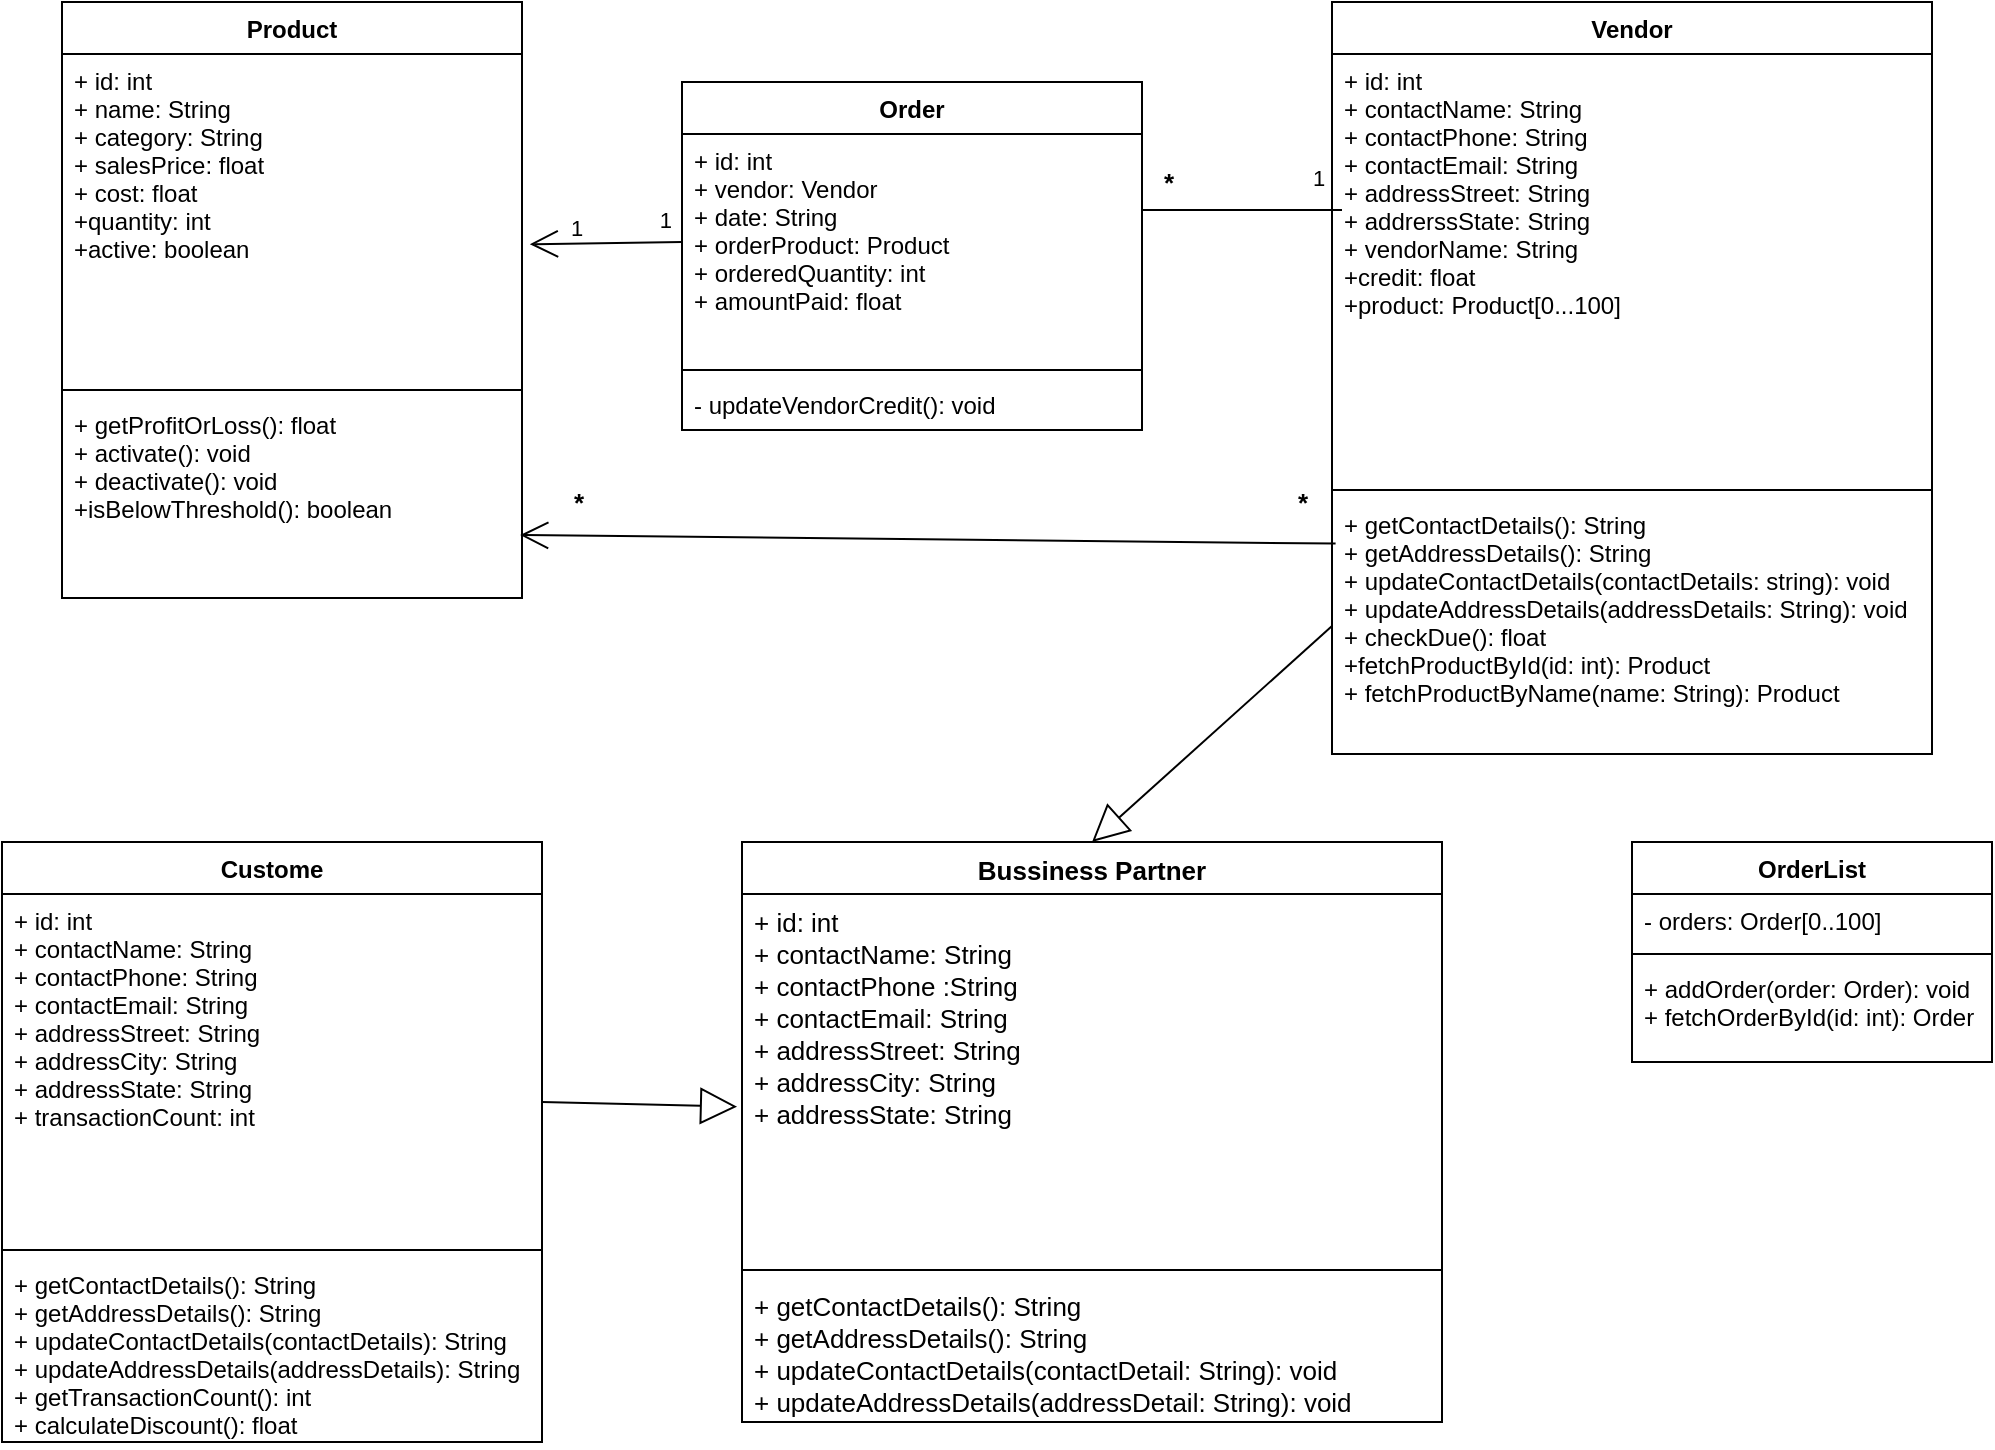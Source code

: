 <mxfile version="16.4.5" type="github"><diagram id="x1rQlzW42sjCAib7o9QV" name="Page-1"><mxGraphModel dx="1235" dy="1986" grid="1" gridSize="10" guides="1" tooltips="1" connect="1" arrows="1" fold="1" page="1" pageScale="1" pageWidth="850" pageHeight="1100" math="0" shadow="0"><root><mxCell id="0"/><mxCell id="1" parent="0"/><mxCell id="4vt9VN0zpXeL7rYxbLUE-1" value="Product" style="swimlane;fontStyle=1;align=center;verticalAlign=top;childLayout=stackLayout;horizontal=1;startSize=26;horizontalStack=0;resizeParent=1;resizeParentMax=0;resizeLast=0;collapsible=1;marginBottom=0;" vertex="1" parent="1"><mxGeometry x="490" y="-1000" width="230" height="298" as="geometry"/></mxCell><mxCell id="4vt9VN0zpXeL7rYxbLUE-2" value="+ id: int&#10;+ name: String&#10;+ category: String&#10;+ salesPrice: float&#10;+ cost: float&#10;+quantity: int&#10;+active: boolean" style="text;strokeColor=none;fillColor=none;align=left;verticalAlign=top;spacingLeft=4;spacingRight=4;overflow=hidden;rotatable=0;points=[[0,0.5],[1,0.5]];portConstraint=eastwest;" vertex="1" parent="4vt9VN0zpXeL7rYxbLUE-1"><mxGeometry y="26" width="230" height="164" as="geometry"/></mxCell><mxCell id="4vt9VN0zpXeL7rYxbLUE-3" value="" style="line;strokeWidth=1;fillColor=none;align=left;verticalAlign=middle;spacingTop=-1;spacingLeft=3;spacingRight=3;rotatable=0;labelPosition=right;points=[];portConstraint=eastwest;" vertex="1" parent="4vt9VN0zpXeL7rYxbLUE-1"><mxGeometry y="190" width="230" height="8" as="geometry"/></mxCell><mxCell id="4vt9VN0zpXeL7rYxbLUE-4" value="+ getProfitOrLoss(): float&#10;+ activate(): void&#10;+ deactivate(): void&#10;+isBelowThreshold(): boolean" style="text;strokeColor=none;fillColor=none;align=left;verticalAlign=top;spacingLeft=4;spacingRight=4;overflow=hidden;rotatable=0;points=[[0,0.5],[1,0.5]];portConstraint=eastwest;" vertex="1" parent="4vt9VN0zpXeL7rYxbLUE-1"><mxGeometry y="198" width="230" height="100" as="geometry"/></mxCell><mxCell id="4vt9VN0zpXeL7rYxbLUE-5" value="Order" style="swimlane;fontStyle=1;align=center;verticalAlign=top;childLayout=stackLayout;horizontal=1;startSize=26;horizontalStack=0;resizeParent=1;resizeParentMax=0;resizeLast=0;collapsible=1;marginBottom=0;" vertex="1" parent="1"><mxGeometry x="800" y="-960" width="230" height="174" as="geometry"/></mxCell><mxCell id="4vt9VN0zpXeL7rYxbLUE-6" value="+ id: int&#10;+ vendor: Vendor&#10;+ date: String&#10;+ orderProduct: Product&#10;+ orderedQuantity: int&#10;+ amountPaid: float" style="text;strokeColor=none;fillColor=none;align=left;verticalAlign=top;spacingLeft=4;spacingRight=4;overflow=hidden;rotatable=0;points=[[0,0.5],[1,0.5]];portConstraint=eastwest;" vertex="1" parent="4vt9VN0zpXeL7rYxbLUE-5"><mxGeometry y="26" width="230" height="114" as="geometry"/></mxCell><mxCell id="4vt9VN0zpXeL7rYxbLUE-7" value="" style="line;strokeWidth=1;fillColor=none;align=left;verticalAlign=middle;spacingTop=-1;spacingLeft=3;spacingRight=3;rotatable=0;labelPosition=right;points=[];portConstraint=eastwest;" vertex="1" parent="4vt9VN0zpXeL7rYxbLUE-5"><mxGeometry y="140" width="230" height="8" as="geometry"/></mxCell><mxCell id="4vt9VN0zpXeL7rYxbLUE-8" value="- updateVendorCredit(): void" style="text;strokeColor=none;fillColor=none;align=left;verticalAlign=top;spacingLeft=4;spacingRight=4;overflow=hidden;rotatable=0;points=[[0,0.5],[1,0.5]];portConstraint=eastwest;" vertex="1" parent="4vt9VN0zpXeL7rYxbLUE-5"><mxGeometry y="148" width="230" height="26" as="geometry"/></mxCell><mxCell id="4vt9VN0zpXeL7rYxbLUE-9" value="Custome" style="swimlane;fontStyle=1;align=center;verticalAlign=top;childLayout=stackLayout;horizontal=1;startSize=26;horizontalStack=0;resizeParent=1;resizeParentMax=0;resizeLast=0;collapsible=1;marginBottom=0;" vertex="1" parent="1"><mxGeometry x="460" y="-580" width="270" height="300" as="geometry"/></mxCell><mxCell id="4vt9VN0zpXeL7rYxbLUE-10" value="+ id: int&#10;+ contactName: String&#10;+ contactPhone: String&#10;+ contactEmail: String&#10;+ addressStreet: String&#10;+ addressCity: String&#10;+ addressState: String&#10;+ transactionCount: int" style="text;strokeColor=none;fillColor=none;align=left;verticalAlign=top;spacingLeft=4;spacingRight=4;overflow=hidden;rotatable=0;points=[[0,0.5],[1,0.5]];portConstraint=eastwest;" vertex="1" parent="4vt9VN0zpXeL7rYxbLUE-9"><mxGeometry y="26" width="270" height="174" as="geometry"/></mxCell><mxCell id="4vt9VN0zpXeL7rYxbLUE-49" value="" style="endArrow=block;endSize=16;endFill=0;html=1;rounded=0;fontSize=13;entryX=-0.007;entryY=0.578;entryDx=0;entryDy=0;entryPerimeter=0;" edge="1" parent="4vt9VN0zpXeL7rYxbLUE-9" target="4vt9VN0zpXeL7rYxbLUE-46"><mxGeometry width="160" relative="1" as="geometry"><mxPoint x="270" y="130" as="sourcePoint"/><mxPoint x="410" y="130" as="targetPoint"/></mxGeometry></mxCell><mxCell id="4vt9VN0zpXeL7rYxbLUE-11" value="" style="line;strokeWidth=1;fillColor=none;align=left;verticalAlign=middle;spacingTop=-1;spacingLeft=3;spacingRight=3;rotatable=0;labelPosition=right;points=[];portConstraint=eastwest;" vertex="1" parent="4vt9VN0zpXeL7rYxbLUE-9"><mxGeometry y="200" width="270" height="8" as="geometry"/></mxCell><mxCell id="4vt9VN0zpXeL7rYxbLUE-12" value="+ getContactDetails(): String&#10;+ getAddressDetails(): String&#10;+ updateContactDetails(contactDetails): String&#10;+ updateAddressDetails(addressDetails): String&#10;+ getTransactionCount(): int&#10;+ calculateDiscount(): float" style="text;strokeColor=none;fillColor=none;align=left;verticalAlign=top;spacingLeft=4;spacingRight=4;overflow=hidden;rotatable=0;points=[[0,0.5],[1,0.5]];portConstraint=eastwest;" vertex="1" parent="4vt9VN0zpXeL7rYxbLUE-9"><mxGeometry y="208" width="270" height="92" as="geometry"/></mxCell><mxCell id="4vt9VN0zpXeL7rYxbLUE-13" value="Vendor" style="swimlane;fontStyle=1;align=center;verticalAlign=top;childLayout=stackLayout;horizontal=1;startSize=26;horizontalStack=0;resizeParent=1;resizeParentMax=0;resizeLast=0;collapsible=1;marginBottom=0;" vertex="1" parent="1"><mxGeometry x="1125" y="-1000" width="300" height="376" as="geometry"/></mxCell><mxCell id="4vt9VN0zpXeL7rYxbLUE-14" value="+ id: int&#10;+ contactName: String&#10;+ contactPhone: String&#10;+ contactEmail: String&#10;+ addressStreet: String&#10;+ addrerssState: String&#10;+ vendorName: String&#10;+credit: float&#10;+product: Product[0...100]" style="text;strokeColor=none;fillColor=none;align=left;verticalAlign=top;spacingLeft=4;spacingRight=4;overflow=hidden;rotatable=0;points=[[0,0.5],[1,0.5]];portConstraint=eastwest;" vertex="1" parent="4vt9VN0zpXeL7rYxbLUE-13"><mxGeometry y="26" width="300" height="214" as="geometry"/></mxCell><mxCell id="4vt9VN0zpXeL7rYxbLUE-15" value="" style="line;strokeWidth=1;fillColor=none;align=left;verticalAlign=middle;spacingTop=-1;spacingLeft=3;spacingRight=3;rotatable=0;labelPosition=right;points=[];portConstraint=eastwest;" vertex="1" parent="4vt9VN0zpXeL7rYxbLUE-13"><mxGeometry y="240" width="300" height="8" as="geometry"/></mxCell><mxCell id="4vt9VN0zpXeL7rYxbLUE-16" value="+ getContactDetails(): String&#10;+ getAddressDetails(): String&#10;+ updateContactDetails(contactDetails: string): void&#10;+ updateAddressDetails(addressDetails: String): void&#10;+ checkDue(): float&#10;+fetchProductById(id: int): Product&#10;+ fetchProductByName(name: String): Product&#10;" style="text;strokeColor=none;fillColor=none;align=left;verticalAlign=top;spacingLeft=4;spacingRight=4;overflow=hidden;rotatable=0;points=[[0,0.5],[1,0.5]];portConstraint=eastwest;" vertex="1" parent="4vt9VN0zpXeL7rYxbLUE-13"><mxGeometry y="248" width="300" height="128" as="geometry"/></mxCell><mxCell id="4vt9VN0zpXeL7rYxbLUE-17" value="OrderList" style="swimlane;fontStyle=1;align=center;verticalAlign=top;childLayout=stackLayout;horizontal=1;startSize=26;horizontalStack=0;resizeParent=1;resizeParentMax=0;resizeLast=0;collapsible=1;marginBottom=0;" vertex="1" parent="1"><mxGeometry x="1275" y="-580" width="180" height="110" as="geometry"/></mxCell><mxCell id="4vt9VN0zpXeL7rYxbLUE-18" value="- orders: Order[0..100]" style="text;strokeColor=none;fillColor=none;align=left;verticalAlign=top;spacingLeft=4;spacingRight=4;overflow=hidden;rotatable=0;points=[[0,0.5],[1,0.5]];portConstraint=eastwest;" vertex="1" parent="4vt9VN0zpXeL7rYxbLUE-17"><mxGeometry y="26" width="180" height="26" as="geometry"/></mxCell><mxCell id="4vt9VN0zpXeL7rYxbLUE-19" value="" style="line;strokeWidth=1;fillColor=none;align=left;verticalAlign=middle;spacingTop=-1;spacingLeft=3;spacingRight=3;rotatable=0;labelPosition=right;points=[];portConstraint=eastwest;" vertex="1" parent="4vt9VN0zpXeL7rYxbLUE-17"><mxGeometry y="52" width="180" height="8" as="geometry"/></mxCell><mxCell id="4vt9VN0zpXeL7rYxbLUE-20" value="+ addOrder(order: Order): void&#10;+ fetchOrderById(id: int): Order" style="text;strokeColor=none;fillColor=none;align=left;verticalAlign=top;spacingLeft=4;spacingRight=4;overflow=hidden;rotatable=0;points=[[0,0.5],[1,0.5]];portConstraint=eastwest;" vertex="1" parent="4vt9VN0zpXeL7rYxbLUE-17"><mxGeometry y="60" width="180" height="50" as="geometry"/></mxCell><mxCell id="4vt9VN0zpXeL7rYxbLUE-24" value="" style="endArrow=open;endFill=1;endSize=12;html=1;rounded=0;entryX=1.017;entryY=0.58;entryDx=0;entryDy=0;entryPerimeter=0;align=left;" edge="1" parent="1" target="4vt9VN0zpXeL7rYxbLUE-2"><mxGeometry width="160" relative="1" as="geometry"><mxPoint x="800" y="-880" as="sourcePoint"/><mxPoint x="410" y="360" as="targetPoint"/></mxGeometry></mxCell><mxCell id="4vt9VN0zpXeL7rYxbLUE-36" value="1" style="edgeLabel;html=1;align=center;verticalAlign=middle;resizable=0;points=[];" vertex="1" connectable="0" parent="4vt9VN0zpXeL7rYxbLUE-24"><mxGeometry x="0.394" y="-8" relative="1" as="geometry"><mxPoint as="offset"/></mxGeometry></mxCell><mxCell id="4vt9VN0zpXeL7rYxbLUE-39" value="&lt;p style=&quot;line-height: 1.1&quot;&gt;1&lt;/p&gt;" style="edgeLabel;html=1;align=right;verticalAlign=middle;resizable=0;points=[];spacing=0;labelBorderColor=none;labelBackgroundColor=none;" vertex="1" connectable="0" parent="4vt9VN0zpXeL7rYxbLUE-24"><mxGeometry x="-0.752" y="-6" relative="1" as="geometry"><mxPoint x="3" y="-5" as="offset"/></mxGeometry></mxCell><mxCell id="4vt9VN0zpXeL7rYxbLUE-29" value="" style="endArrow=open;endFill=1;endSize=12;html=1;rounded=0;entryX=0.996;entryY=0.685;entryDx=0;entryDy=0;entryPerimeter=0;exitX=0.006;exitY=0.178;exitDx=0;exitDy=0;exitPerimeter=0;" edge="1" parent="1" source="4vt9VN0zpXeL7rYxbLUE-16" target="4vt9VN0zpXeL7rYxbLUE-4"><mxGeometry width="160" relative="1" as="geometry"><mxPoint x="870" y="-700" as="sourcePoint"/><mxPoint x="1030" y="-700" as="targetPoint"/><Array as="points"/></mxGeometry></mxCell><mxCell id="4vt9VN0zpXeL7rYxbLUE-35" value="" style="line;strokeWidth=1;fillColor=none;align=left;verticalAlign=middle;spacingTop=-1;spacingLeft=3;spacingRight=3;rotatable=0;labelPosition=right;points=[];portConstraint=eastwest;" vertex="1" parent="1"><mxGeometry x="1030" y="-900" width="100" height="8" as="geometry"/></mxCell><mxCell id="4vt9VN0zpXeL7rYxbLUE-41" value="&lt;b&gt;&lt;font style=&quot;font-size: 13px&quot;&gt;*&lt;/font&gt;&lt;/b&gt;" style="text;html=1;align=center;verticalAlign=middle;resizable=0;points=[];autosize=1;strokeColor=none;fillColor=none;spacingRight=0;spacingLeft=5;" vertex="1" parent="1"><mxGeometry x="1025" y="-920" width="30" height="20" as="geometry"/></mxCell><mxCell id="4vt9VN0zpXeL7rYxbLUE-42" value="&lt;b style=&quot;font-size: 12px&quot;&gt;&lt;font style=&quot;font-size: 13px&quot;&gt;*&lt;/font&gt;&lt;/b&gt;" style="text;html=1;align=center;verticalAlign=middle;resizable=0;points=[];autosize=1;strokeColor=none;fillColor=none;fontSize=13;" vertex="1" parent="1"><mxGeometry x="1100" y="-760" width="20" height="20" as="geometry"/></mxCell><mxCell id="4vt9VN0zpXeL7rYxbLUE-43" value="&lt;b&gt;&lt;font style=&quot;font-size: 13px&quot;&gt;*&lt;/font&gt;&lt;/b&gt;" style="text;html=1;align=center;verticalAlign=middle;resizable=0;points=[];autosize=1;strokeColor=none;fillColor=none;spacingRight=0;spacingLeft=5;" vertex="1" parent="1"><mxGeometry x="730" y="-760" width="30" height="20" as="geometry"/></mxCell><mxCell id="4vt9VN0zpXeL7rYxbLUE-44" value="1" style="edgeLabel;html=1;align=center;verticalAlign=middle;resizable=0;points=[];" vertex="1" connectable="0" parent="1"><mxGeometry x="1090" y="-920" as="geometry"><mxPoint x="28" y="8" as="offset"/></mxGeometry></mxCell><mxCell id="4vt9VN0zpXeL7rYxbLUE-45" value="Bussiness Partner" style="swimlane;fontStyle=1;align=center;verticalAlign=top;childLayout=stackLayout;horizontal=1;startSize=26;horizontalStack=0;resizeParent=1;resizeParentMax=0;resizeLast=0;collapsible=1;marginBottom=0;labelBackgroundColor=none;labelBorderColor=none;fontSize=13;" vertex="1" parent="1"><mxGeometry x="830" y="-580" width="350" height="290" as="geometry"/></mxCell><mxCell id="4vt9VN0zpXeL7rYxbLUE-46" value="+ id: int&#10;+ contactName: String&#10;+ contactPhone :String&#10;+ contactEmail: String&#10;+ addressStreet: String&#10;+ addressCity: String&#10;+ addressState: String " style="text;strokeColor=none;fillColor=none;align=left;verticalAlign=top;spacingLeft=4;spacingRight=4;overflow=hidden;rotatable=0;points=[[0,0.5],[1,0.5]];portConstraint=eastwest;labelBackgroundColor=none;labelBorderColor=none;fontSize=13;" vertex="1" parent="4vt9VN0zpXeL7rYxbLUE-45"><mxGeometry y="26" width="350" height="184" as="geometry"/></mxCell><mxCell id="4vt9VN0zpXeL7rYxbLUE-47" value="" style="line;strokeWidth=1;fillColor=none;align=left;verticalAlign=middle;spacingTop=-1;spacingLeft=3;spacingRight=3;rotatable=0;labelPosition=right;points=[];portConstraint=eastwest;labelBackgroundColor=none;labelBorderColor=none;fontSize=13;" vertex="1" parent="4vt9VN0zpXeL7rYxbLUE-45"><mxGeometry y="210" width="350" height="8" as="geometry"/></mxCell><mxCell id="4vt9VN0zpXeL7rYxbLUE-48" value="+ getContactDetails(): String&#10;+ getAddressDetails(): String&#10;+ updateContactDetails(contactDetail: String): void&#10;+ updateAddressDetails(addressDetail: String): void" style="text;strokeColor=none;fillColor=none;align=left;verticalAlign=top;spacingLeft=4;spacingRight=4;overflow=hidden;rotatable=0;points=[[0,0.5],[1,0.5]];portConstraint=eastwest;labelBackgroundColor=none;labelBorderColor=none;fontSize=13;" vertex="1" parent="4vt9VN0zpXeL7rYxbLUE-45"><mxGeometry y="218" width="350" height="72" as="geometry"/></mxCell><mxCell id="4vt9VN0zpXeL7rYxbLUE-51" value="" style="endArrow=block;endSize=16;endFill=0;html=1;rounded=0;fontSize=13;entryX=0.5;entryY=0;entryDx=0;entryDy=0;exitX=0;exitY=0.5;exitDx=0;exitDy=0;" edge="1" parent="1" source="4vt9VN0zpXeL7rYxbLUE-16" target="4vt9VN0zpXeL7rYxbLUE-45"><mxGeometry width="160" relative="1" as="geometry"><mxPoint x="970" y="-670" as="sourcePoint"/><mxPoint x="1130" y="-670" as="targetPoint"/></mxGeometry></mxCell></root></mxGraphModel></diagram></mxfile>